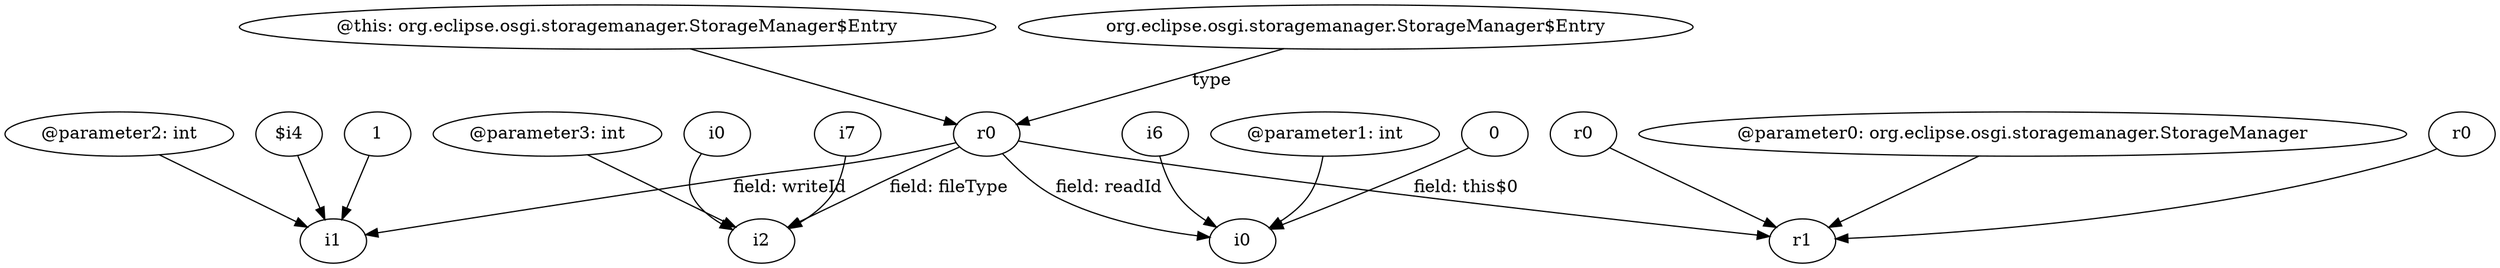 digraph g {
0[label="@parameter2: int"]
1[label="i1"]
0->1[label=""]
2[label="i7"]
3[label="i2"]
2->3[label=""]
4[label="i6"]
5[label="i0"]
4->5[label=""]
6[label="r0"]
6->5[label="field: readId"]
7[label="@parameter3: int"]
7->3[label=""]
8[label="$i4"]
8->1[label=""]
9[label="r0"]
10[label="r1"]
9->10[label=""]
6->10[label="field: this$0"]
6->1[label="field: writeId"]
11[label="@parameter0: org.eclipse.osgi.storagemanager.StorageManager"]
11->10[label=""]
6->3[label="field: fileType"]
12[label="@parameter1: int"]
12->5[label=""]
13[label="0"]
13->5[label=""]
14[label="r0"]
14->10[label=""]
15[label="1"]
15->1[label=""]
16[label="i0"]
16->3[label=""]
17[label="@this: org.eclipse.osgi.storagemanager.StorageManager$Entry"]
17->6[label=""]
18[label="org.eclipse.osgi.storagemanager.StorageManager$Entry"]
18->6[label="type"]
}